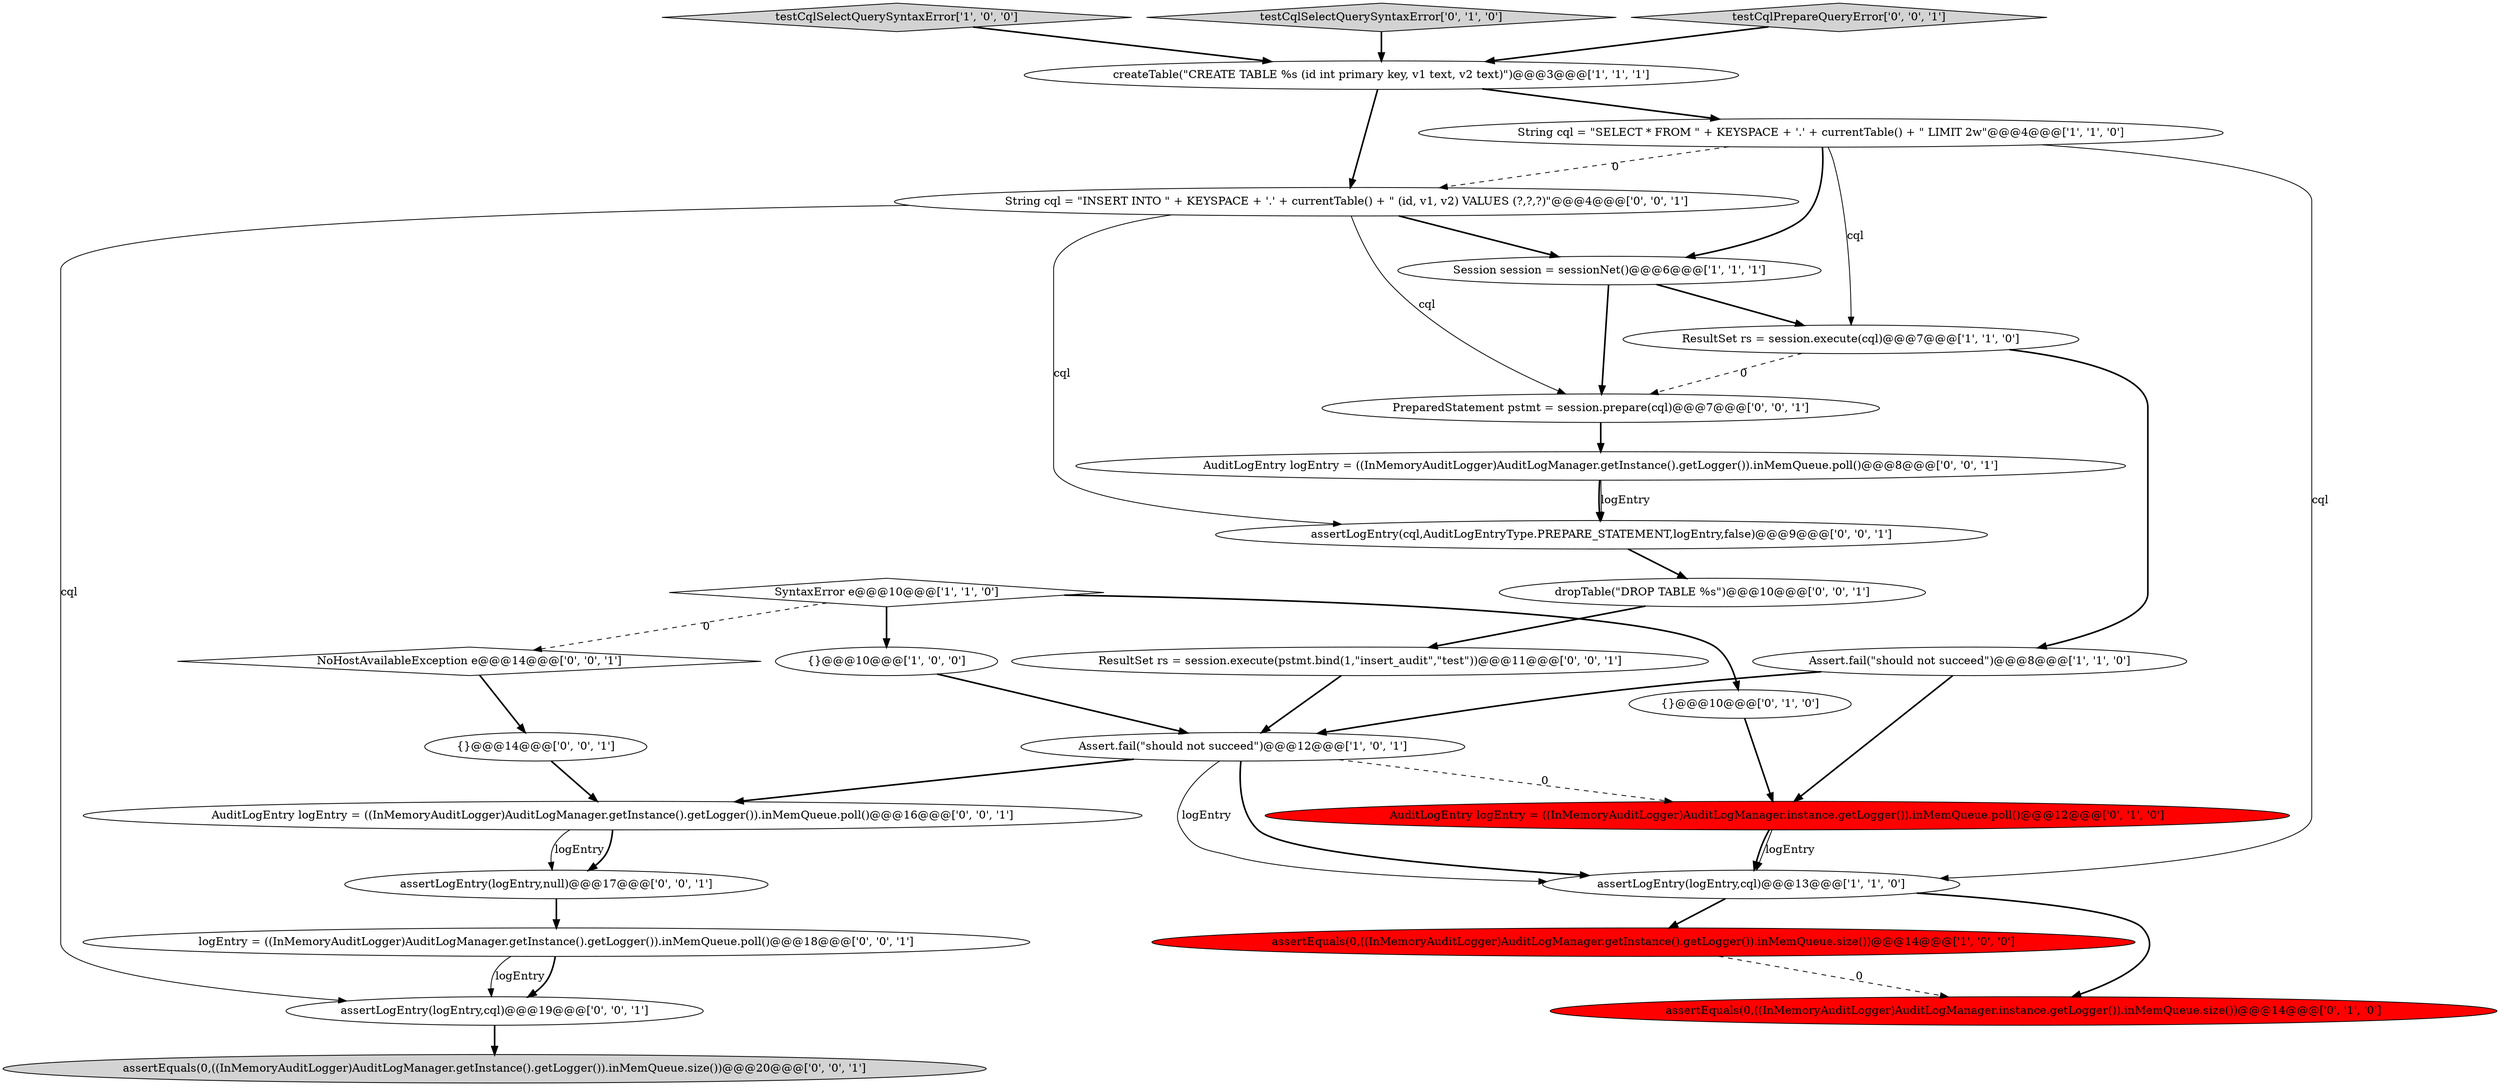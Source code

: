digraph {
18 [style = filled, label = "{}@@@14@@@['0', '0', '1']", fillcolor = white, shape = ellipse image = "AAA0AAABBB3BBB"];
2 [style = filled, label = "assertEquals(0,((InMemoryAuditLogger)AuditLogManager.getInstance().getLogger()).inMemQueue.size())@@@14@@@['1', '0', '0']", fillcolor = red, shape = ellipse image = "AAA1AAABBB1BBB"];
17 [style = filled, label = "AuditLogEntry logEntry = ((InMemoryAuditLogger)AuditLogManager.getInstance().getLogger()).inMemQueue.poll()@@@16@@@['0', '0', '1']", fillcolor = white, shape = ellipse image = "AAA0AAABBB3BBB"];
21 [style = filled, label = "ResultSet rs = session.execute(pstmt.bind(1,\"insert_audit\",\"test\"))@@@11@@@['0', '0', '1']", fillcolor = white, shape = ellipse image = "AAA0AAABBB3BBB"];
6 [style = filled, label = "{}@@@10@@@['1', '0', '0']", fillcolor = white, shape = ellipse image = "AAA0AAABBB1BBB"];
27 [style = filled, label = "logEntry = ((InMemoryAuditLogger)AuditLogManager.getInstance().getLogger()).inMemQueue.poll()@@@18@@@['0', '0', '1']", fillcolor = white, shape = ellipse image = "AAA0AAABBB3BBB"];
3 [style = filled, label = "testCqlSelectQuerySyntaxError['1', '0', '0']", fillcolor = lightgray, shape = diamond image = "AAA0AAABBB1BBB"];
19 [style = filled, label = "String cql = \"INSERT INTO \" + KEYSPACE + '.' + currentTable() + \" (id, v1, v2) VALUES (?,?,?)\"@@@4@@@['0', '0', '1']", fillcolor = white, shape = ellipse image = "AAA0AAABBB3BBB"];
22 [style = filled, label = "dropTable(\"DROP TABLE %s\")@@@10@@@['0', '0', '1']", fillcolor = white, shape = ellipse image = "AAA0AAABBB3BBB"];
16 [style = filled, label = "AuditLogEntry logEntry = ((InMemoryAuditLogger)AuditLogManager.getInstance().getLogger()).inMemQueue.poll()@@@8@@@['0', '0', '1']", fillcolor = white, shape = ellipse image = "AAA0AAABBB3BBB"];
10 [style = filled, label = "Assert.fail(\"should not succeed\")@@@12@@@['1', '0', '1']", fillcolor = white, shape = ellipse image = "AAA0AAABBB1BBB"];
25 [style = filled, label = "NoHostAvailableException e@@@14@@@['0', '0', '1']", fillcolor = white, shape = diamond image = "AAA0AAABBB3BBB"];
28 [style = filled, label = "assertEquals(0,((InMemoryAuditLogger)AuditLogManager.getInstance().getLogger()).inMemQueue.size())@@@20@@@['0', '0', '1']", fillcolor = lightgray, shape = ellipse image = "AAA0AAABBB3BBB"];
26 [style = filled, label = "assertLogEntry(logEntry,cql)@@@19@@@['0', '0', '1']", fillcolor = white, shape = ellipse image = "AAA0AAABBB3BBB"];
1 [style = filled, label = "String cql = \"SELECT * FROM \" + KEYSPACE + '.' + currentTable() + \" LIMIT 2w\"@@@4@@@['1', '1', '0']", fillcolor = white, shape = ellipse image = "AAA0AAABBB1BBB"];
11 [style = filled, label = "{}@@@10@@@['0', '1', '0']", fillcolor = white, shape = ellipse image = "AAA0AAABBB2BBB"];
5 [style = filled, label = "Assert.fail(\"should not succeed\")@@@8@@@['1', '1', '0']", fillcolor = white, shape = ellipse image = "AAA0AAABBB1BBB"];
15 [style = filled, label = "assertLogEntry(cql,AuditLogEntryType.PREPARE_STATEMENT,logEntry,false)@@@9@@@['0', '0', '1']", fillcolor = white, shape = ellipse image = "AAA0AAABBB3BBB"];
9 [style = filled, label = "SyntaxError e@@@10@@@['1', '1', '0']", fillcolor = white, shape = diamond image = "AAA0AAABBB1BBB"];
4 [style = filled, label = "ResultSet rs = session.execute(cql)@@@7@@@['1', '1', '0']", fillcolor = white, shape = ellipse image = "AAA0AAABBB1BBB"];
8 [style = filled, label = "Session session = sessionNet()@@@6@@@['1', '1', '1']", fillcolor = white, shape = ellipse image = "AAA0AAABBB1BBB"];
24 [style = filled, label = "assertLogEntry(logEntry,null)@@@17@@@['0', '0', '1']", fillcolor = white, shape = ellipse image = "AAA0AAABBB3BBB"];
12 [style = filled, label = "testCqlSelectQuerySyntaxError['0', '1', '0']", fillcolor = lightgray, shape = diamond image = "AAA0AAABBB2BBB"];
13 [style = filled, label = "assertEquals(0,((InMemoryAuditLogger)AuditLogManager.instance.getLogger()).inMemQueue.size())@@@14@@@['0', '1', '0']", fillcolor = red, shape = ellipse image = "AAA1AAABBB2BBB"];
20 [style = filled, label = "testCqlPrepareQueryError['0', '0', '1']", fillcolor = lightgray, shape = diamond image = "AAA0AAABBB3BBB"];
0 [style = filled, label = "assertLogEntry(logEntry,cql)@@@13@@@['1', '1', '0']", fillcolor = white, shape = ellipse image = "AAA0AAABBB1BBB"];
14 [style = filled, label = "AuditLogEntry logEntry = ((InMemoryAuditLogger)AuditLogManager.instance.getLogger()).inMemQueue.poll()@@@12@@@['0', '1', '0']", fillcolor = red, shape = ellipse image = "AAA1AAABBB2BBB"];
7 [style = filled, label = "createTable(\"CREATE TABLE %s (id int primary key, v1 text, v2 text)\")@@@3@@@['1', '1', '1']", fillcolor = white, shape = ellipse image = "AAA0AAABBB1BBB"];
23 [style = filled, label = "PreparedStatement pstmt = session.prepare(cql)@@@7@@@['0', '0', '1']", fillcolor = white, shape = ellipse image = "AAA0AAABBB3BBB"];
19->26 [style = solid, label="cql"];
5->10 [style = bold, label=""];
16->15 [style = bold, label=""];
21->10 [style = bold, label=""];
23->16 [style = bold, label=""];
7->1 [style = bold, label=""];
1->8 [style = bold, label=""];
9->11 [style = bold, label=""];
0->13 [style = bold, label=""];
8->23 [style = bold, label=""];
11->14 [style = bold, label=""];
0->2 [style = bold, label=""];
1->19 [style = dashed, label="0"];
25->18 [style = bold, label=""];
22->21 [style = bold, label=""];
18->17 [style = bold, label=""];
10->17 [style = bold, label=""];
5->14 [style = bold, label=""];
17->24 [style = solid, label="logEntry"];
14->0 [style = solid, label="logEntry"];
12->7 [style = bold, label=""];
19->8 [style = bold, label=""];
9->6 [style = bold, label=""];
15->22 [style = bold, label=""];
17->24 [style = bold, label=""];
10->0 [style = solid, label="logEntry"];
14->0 [style = bold, label=""];
3->7 [style = bold, label=""];
2->13 [style = dashed, label="0"];
19->23 [style = solid, label="cql"];
6->10 [style = bold, label=""];
16->15 [style = solid, label="logEntry"];
10->0 [style = bold, label=""];
9->25 [style = dashed, label="0"];
27->26 [style = solid, label="logEntry"];
26->28 [style = bold, label=""];
8->4 [style = bold, label=""];
19->15 [style = solid, label="cql"];
20->7 [style = bold, label=""];
4->23 [style = dashed, label="0"];
7->19 [style = bold, label=""];
4->5 [style = bold, label=""];
24->27 [style = bold, label=""];
1->4 [style = solid, label="cql"];
1->0 [style = solid, label="cql"];
10->14 [style = dashed, label="0"];
27->26 [style = bold, label=""];
}
